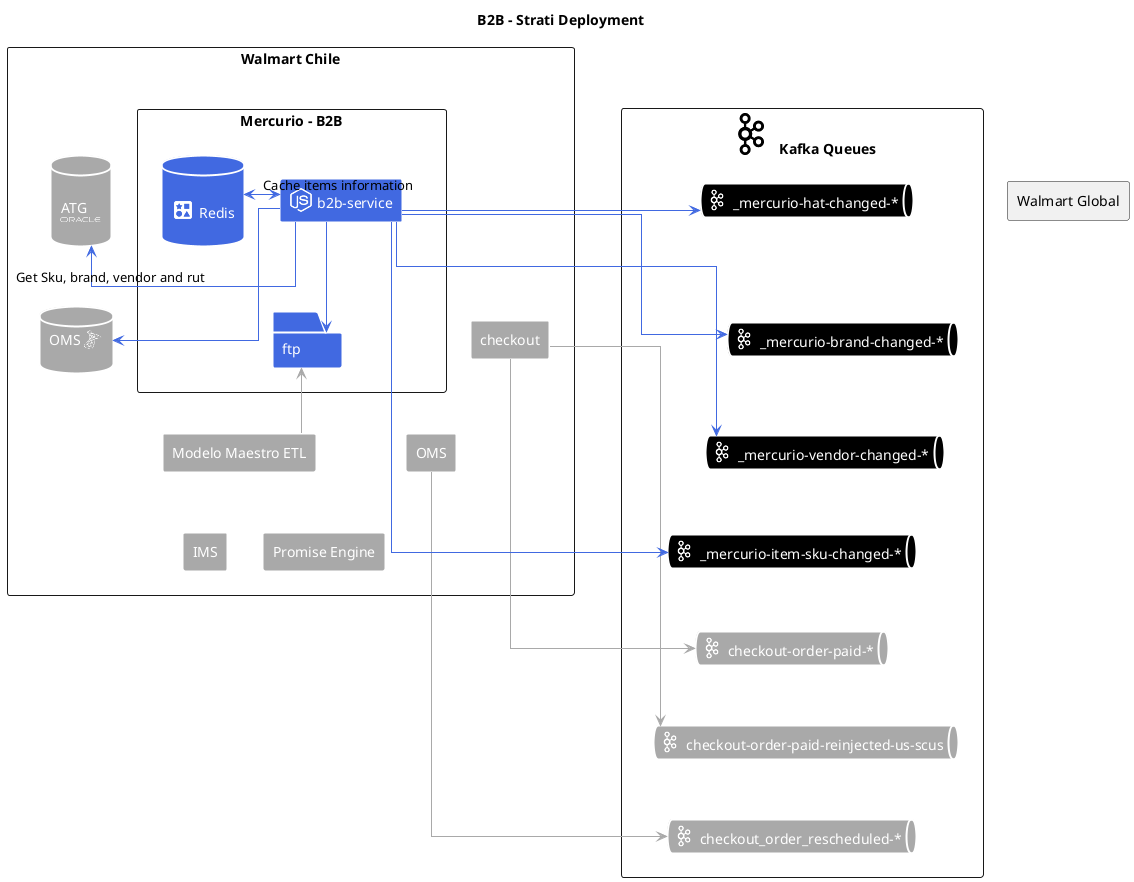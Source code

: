 @startuml
!include <cloudinsight/mongodb>
!include <cloudinsight/kafka>
!include <cloudinsight/redis>
!include <cloudinsight/haproxy>
!include <cloudinsight/sqlserver>
!include <cloudinsight/nodejs>
!include <cloudinsight/redis>
!include <logos/oracle>
!include <cloudinsight/sqlserver>
!include <cloudinsight/mongodb>
!include <logos/angular>
!include <logos/vue>
skinparam linetype ortho
title B2B - Strati Deployment

rectangle walmartChile as "Walmart Chile" {
    database atgDatabase as "\nATG\n<$oracle{scale=.4}>\n" #DarkGrey;line:white;line.bold;text:white
    database omsDatabase as "OMS <$sqlserver{scale=.4}>\n" #DarkGrey;line:white;line.bold;text:white
    
    rectangle checkout #DarkGrey;line:white;line.bold;text:white
    rectangle modelMaster as "Modelo Maestro ETL" #DarkGrey;line:white;line.bold;text:white
    rectangle OMS #DarkGrey;line:white;line.bold;text:white
    rectangle IMS #DarkGrey;line:white;line.bold;text:white
    rectangle promiseEngine as "Promise Engine" #DarkGrey;line:white;line.bold;text:white
    rectangle mercurioChile as "Mercurio - B2B" {
        rectangle b2bService as "<$nodejs{scale=.5}> b2b-service" #RoyalBlue;line:white;line.bold;text:white

        database redisCache as "\n<$redis{scale=.5}> Redis\n" #RoyalBlue;line:white;line.bold;text:white

        folder ftp #RoyalBlue;line:white;line.bold;text:white
    }
}

rectangle kafkaQueue as "<$kafka> Kafka Queues" {
    queue checkoutOrderPaid as "<$kafka{scale=.5}> checkout-order-paid-*" #DarkGrey;line:white;line.bold;text:white
    queue checkoutOrderReinjected as "<$kafka{scale=.5}> checkout-order-paid-reinjected-us-scus" #DarkGrey;line:white;line.bold;text:white
    queue checkoutOrderRescheduledPublished as "<$kafka{scale=.5}> checkout_order_rescheduled-*" #DarkGrey;line:white;line.bold;text:white
    queue _mercurioHatChanged as "<$kafka{scale=.5}> _mercurio-hat-changed-*" #black;line:white;line.bold;text:white
    queue _mercurioBrandChanged as "<$kafka{scale=.5}> _mercurio-brand-changed-*" #black;line:white;line.bold;text:white
    queue _mercurioVendorChanged as "<$kafka{scale=.5}> _mercurio-vendor-changed-*" #black;line:white;line.bold;text:white
    queue _mercurioSkuChanged as "<$kafka{scale=.5}> _mercurio-item-sku-changed-*" #black;line:white;line.bold;text:white
    
}

rectangle walmartGlobal as "Walmart Global" {

}
' AlignElements
mercurioChile -[Hidden]r-> kafkaQueue
walmartChile -[Hidden]r-> kafkaQueue
kafkaQueue -[Hidden]r-> walmartGlobal
atgDatabase -[Hidden]d->omsDatabase
mercurioChile -[Hidden]r-> checkout
checkout -[Hidden]d-> OMS
omsDatabase -[Hidden]d-> modelMaster
modelMaster -[Hidden]d-> IMS
OMS -[Hidden]d-> promiseEngine
_mercurioHatChanged -[Hidden]d-> _mercurioBrandChanged
_mercurioBrandChanged -[Hidden]d-> _mercurioVendorChanged
_mercurioVendorChanged -[Hidden]d-> _mercurioSkuChanged
_mercurioSkuChanged -[Hidden]d-> checkoutOrderPaid
checkoutOrderPaid -[Hidden]d-> checkoutOrderReinjected
checkoutOrderReinjected -[Hidden]d-> checkoutOrderRescheduledPublished
mercurioChile -[Hidden]d-> checkout
b2bService -[Hidden]r-> kafkaQueue
b2bService -[Hidden]d-> ftp
ftp -[Hidden]d-> modelMaster


' Connections
checkout -[#DarkGrey]r-> checkoutOrderPaid
checkout -[#DarkGrey]r-> checkoutOrderReinjected
OMS -[#DarkGrey]r-> checkoutOrderRescheduledPublished
modelMaster -[#DarkGrey]u-> ftp
b2bService -[#RoyalBlue]l-> atgDatabase: "Get Sku, brand, vendor and rut"
b2bService <-[#RoyalBlue]l-> redisCache: "Cache items information"
b2bService -[#RoyalBlue]d-> ftp
b2bService -[#RoyalBlue]-> omsDatabase
b2bService -[#RoyalBlue]r-> _mercurioHatChanged
b2bService -[#RoyalBlue]r-> _mercurioBrandChanged
b2bService -[#RoyalBlue]r-> _mercurioVendorChanged
b2bService -[#RoyalBlue]r-> _mercurioSkuChanged
 
' rectangle walmartChile as "Walmart Chile"

'     rectangle mercurioChile as "Mercurio - B2B" {
'         rectangle mercurioOrdersBase as "<$nodejs{scale=.5}> mercurio-orders-base" #RoyalBlue;line:white;line.bold;text:white
'         rectangle mercurioBffChile as "<$nodejs{scale=.5}> mercurio-bff" #RoyalBlue;line:white;line.bold;text:white
'         rectangle mercurioJobsChile as "<$nodejs{scale=.5}> mercurio-jobs" #RoyalBlue;line:white;line.bold;text:white
'         rectangle mercurioInventoryBase as "<$nodejs{scale=.5}> mercurio-inventory-base" #RoyalBlue;line:white;line.bold;text:white
'         database redisCache as "\n<$redis{scale=.5}> Redis\n" #RoyalBlue;line:white;line.bold;text:white

'         queue _mercurioUpdatePurchaseOrder as "<$kafka{scale=.5}> _mercurio-update-purchase-order-*" #black;line:white;line.bold;text:white
'         queue _mercurioSkuRemoved as "<$kafka{scale=.5}> _mercurio-item-sku-removed-*" #black;line:white;line.bold;text:white
'         queue _mercurioCeOrderPaid as "<$kafka{scale=.5}> _mercurio-ce-order-paid-*" #black;line:white;line.bold;text:white
'         queue _mercurioUpdateOrdersOms as "<$kafka{scale=.5}> _mercurio-update-orders-oms-*" #black;line:white;line.bold;text:white
'         queue _mercurioItemPublished as "<$kafka{scale=.5}> _mercurio-item-published-*" #black;line:white;line.bold;text:white
'         queue _mercurioItemStockUpdated as "<$kafka{scale=.5}> _mercurio-item-stock-updated-*" #black;line:white;line.bold;text:white
        
'     }
' }

' rectangle queues as "<$kafka> Kafka Queues" {

' }

' rectangle walmartGlobal as "Walmart Global" {
'     rectangle mercurioGlobal as "Mercurio - B2B" {
'         rectangle mercurioOrdersApi as "<$nodejs{scale=.5}> mercurio-orders-api" #RoyalBlue;line:white;line.bold;text:white
'         rectangle mercurioAuthApi as "<$nodejs{scale=.5}> mercurio-auth-api" #RoyalBlue;line:white;line.bold;text:white
'         rectangle mercurioJobsStrati as "<$nodejs{scale=.5}> mercurio-jobs" #RoyalBlue;line:white;line.bold;text:white
'         rectangle mercurioInventoryApi as "<$nodejs{scale=.5}> mercurio-inventory-api" #RoyalBlue;line:white;line.bold;text:white
'         database mercurioDataBase as "CosmosDB\n<$mongodb>" #RoyalBlue;line:white;line.bold;text:white
'         rectangle public as "Public by Torbit" {
'             rectangle b2bWeb as "b2b-web\n<$angular{scale=.6}>" #RoyalBlue;line:white;line.bold;text:white
'             rectangle mercurioNow as "<$vue{scale=.4}>mercurio-now" #RoyalBlue;line:white;line.bold;text:white
'         }

'         rectangle publicProxy as "Public by ApiProxy" {
'             rectangle mercurioBff as "<$nodejs{scale=.5}> mercurio-bff" #RoyalBlue;line:white;line.bold;text:white
'             rectangle mercurioClientApi as "<$nodejs{scale=.5}> mercurio-client-api" #RoyalBlue;line:white;line.bold;text:white
'         }
'         queue _mercurioStockSync as "<$kafka{scale=.5}> _mercurio-stock-sync-*" #black;line:white;line.bold;text:white
'     }
'     rectangle retailLinkFalcon as "Falcon Retail Link 🔐" #DarkGrey;line:white;line.bold;text:white
'     rectangle pingFed as "PingFed 🔐" #DarkGrey;line:white;line.bold;text:white
'     queue mercurioVendorLogisticUpdate as "<$kafka{scale=.5}> mercurio-vendor-logistic-update-*" #black;line:white;line.bold;text:white
'     queue mercurioItemLeadtimeUpdated as "<$kafka{scale=.5}> mercurio-item-leadtime-updated-*" #black;line:white;line.bold;text:white

' }

' actor vendors as "Vendors Users" #Black;line:black;line.bold;text:black
' actor colaborator as "Walmart Colaborator" #Blue;line:Blue;line.bold;text:Blue
' rectangle vendorsSystems as "Vendors Systems" #Black;line:black;line.bold;text:white

' queue replicator as "<$kafka{scale=.5}> Replicator" #black;line:white;line.bold;text:white {
' }

' b2bService -[#RoyalBlue]--> _mercurioSkuRemoved
' b2bService -[#RoyalBlue]--> _mercurioCeOrderPaid
' b2bService -[#RoyalBlue]--> _mercurioCeOrderPaid
' b2bService -[#RoyalBlue]--> _mercurioUpdateOrdersOms
' b2bService -[#RoyalBlue]--> _mercurioItemPublished
' b2bService -[#RoyalBlue]--> _mercurioUpdatePurchaseOrder

' mercurioOrdersBase -[#RoyalBlue]--> omsDatabase
' mercurioOrdersBase -[#Black]--> _mercurioUpdateOrdersOms
' mercurioBffChile -[#RoyalBlue]-> mercurioOrdersBase

' _mercurioHatChanged -[#Black]-> replicator
' _mercurioBrandChanged -[#Black]-> replicator
' _mercurioVendorChanged -[#Black]-> replicator
' _mercurioSkuChanged -[#Black]-> replicator
' _mercurioSkuRemoved -[#Black]-> replicator
' _mercurioCeOrderPaid -[#Black]-> replicator
' _mercurioCeOrderPaid -[#Black]-> replicator
' _mercurioUpdateOrdersOms -[#Black]-> replicator
' _mercurioItemPublished -[#Black]-> replicator
' _mercurioUpdatePurchaseOrder -[#Black]-> replicator
' _mercurioItemStockUpdated -[#Black]-> replicator

' replicator -[#Black]---> mercurioOrdersApi
' mercurioOrdersApi -[#RoyalBlue]-> mercurioDataBase

' checkoutOrderPaid -[#Black]-> replicator
' checkoutOrderReinjected -[#Black]-> replicator

' OMS -[#DarkGrey]--> checkoutOrderRescheduledPublished

' checkoutOrderRescheduledPublished -[#Black]-> replicator

' mercurioVendorLogisticUpdate -[#Black]> replicator
' mercurioOrdersApi -[#RoyalBlue]> mercurioVendorLogisticUpdate

' colaborator -[#Red]-> b2bWeb 
' vendors -[#Red]-> b2bWeb
' vendors -[#Red]-> mercurioNow
' b2bWeb -[#RoyalBlue]> mercurioBff
' vendorsSystems -[#Red]-> mercurioClientApi
' mercurioBff -[#RoyalBlue]> mercurioAuthApi
' mercurioBff -[#RoyalBlue]> mercurioOrdersApi
' mercurioAuthApi -[#RoyalBlue]> retailLinkFalcon: "Vendors Authentication Flow"
' mercurioAuthApi -[#RoyalBlue]> pingFed: "Walmart Colaborate Authentication Flow"
' mercurioAuthApi -[#RoyalBlue]-> mercurioDataBase
' mercurioClientApi -[#RoyalBlue]> mercurioAuthApi
' mercurioClientApi -[#RoyalBlue]> mercurioOrdersApi

' replicator -[#Black]> promiseEngine

' mercurioJobsChile -[#RoyalBlue]> mercurioInventoryBase
' mercurioInventoryBase -[#RoyalBlue]> ftp
' mercurioJobsStrati  -[#RoyalBlue]-> _mercurioStockSync
' mercurioJobsStrati -[#RoyalBlue]-> mercurioOrdersApi: "Execute notification associated to the orders, vendors configuration"
' mercurioJobsStrati -[#RoyalBlue]-> mercurioAuthApi: "Execute notification to the users"

' _mercurioStockSync -[#Black]> replicator


' replicator -[#Black]-> mercurioInventoryBase
' mercurioInventoryBase  -[#RoyalBlue]-> IMS
' mercurioInventoryBase -[#RoyalBlue]-> _mercurioItemStockUpdated

' mercurioInventoryApi -[#RoyalBlue]-> replicator
' mercurioInventoryApi -[#RoyalBlue]-> mercurioDataBase
' mercurioBff -[#RoyalBlue]-> mercurioInventoryApi
' mercurioInventoryApi  -[#RoyalBlue]-> mercurioItemLeadtimeUpdated

' mercurioItemLeadtimeUpdated -[#Black]> replicator

' walmartChile -r--> queues



@enduml